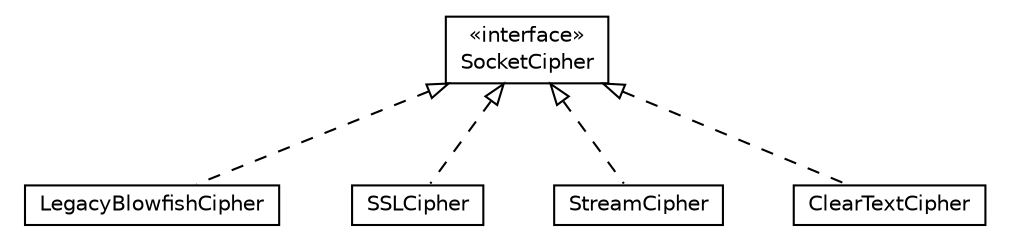 #!/usr/local/bin/dot
#
# Class diagram 
# Generated by UMLGraph version R5_6-24-gf6e263 (http://www.umlgraph.org/)
#

digraph G {
	edge [fontname="Helvetica",fontsize=10,labelfontname="Helvetica",labelfontsize=10];
	node [fontname="Helvetica",fontsize=10,shape=plaintext];
	nodesep=0.25;
	ranksep=0.5;
	// org.universAAL.ri.gateway.communication.cipher.LegacyBlowfishCipher
	c1042196 [label=<<table title="org.universAAL.ri.gateway.communication.cipher.LegacyBlowfishCipher" border="0" cellborder="1" cellspacing="0" cellpadding="2" port="p" href="./LegacyBlowfishCipher.html">
		<tr><td><table border="0" cellspacing="0" cellpadding="1">
<tr><td align="center" balign="center"> LegacyBlowfishCipher </td></tr>
		</table></td></tr>
		</table>>, URL="./LegacyBlowfishCipher.html", fontname="Helvetica", fontcolor="black", fontsize=10.0];
	// org.universAAL.ri.gateway.communication.cipher.SSLCipher
	c1042197 [label=<<table title="org.universAAL.ri.gateway.communication.cipher.SSLCipher" border="0" cellborder="1" cellspacing="0" cellpadding="2" port="p" href="./SSLCipher.html">
		<tr><td><table border="0" cellspacing="0" cellpadding="1">
<tr><td align="center" balign="center"> SSLCipher </td></tr>
		</table></td></tr>
		</table>>, URL="./SSLCipher.html", fontname="Helvetica", fontcolor="black", fontsize=10.0];
	// org.universAAL.ri.gateway.communication.cipher.StreamCipher
	c1042198 [label=<<table title="org.universAAL.ri.gateway.communication.cipher.StreamCipher" border="0" cellborder="1" cellspacing="0" cellpadding="2" port="p" href="./StreamCipher.html">
		<tr><td><table border="0" cellspacing="0" cellpadding="1">
<tr><td align="center" balign="center"> StreamCipher </td></tr>
		</table></td></tr>
		</table>>, URL="./StreamCipher.html", fontname="Helvetica", fontcolor="black", fontsize=10.0];
	// org.universAAL.ri.gateway.communication.cipher.ClearTextCipher
	c1042199 [label=<<table title="org.universAAL.ri.gateway.communication.cipher.ClearTextCipher" border="0" cellborder="1" cellspacing="0" cellpadding="2" port="p" href="./ClearTextCipher.html">
		<tr><td><table border="0" cellspacing="0" cellpadding="1">
<tr><td align="center" balign="center"> ClearTextCipher </td></tr>
		</table></td></tr>
		</table>>, URL="./ClearTextCipher.html", fontname="Helvetica", fontcolor="black", fontsize=10.0];
	// org.universAAL.ri.gateway.communication.cipher.SocketCipher
	c1042200 [label=<<table title="org.universAAL.ri.gateway.communication.cipher.SocketCipher" border="0" cellborder="1" cellspacing="0" cellpadding="2" port="p" href="./SocketCipher.html">
		<tr><td><table border="0" cellspacing="0" cellpadding="1">
<tr><td align="center" balign="center"> &#171;interface&#187; </td></tr>
<tr><td align="center" balign="center"> SocketCipher </td></tr>
		</table></td></tr>
		</table>>, URL="./SocketCipher.html", fontname="Helvetica", fontcolor="black", fontsize=10.0];
	//org.universAAL.ri.gateway.communication.cipher.LegacyBlowfishCipher implements org.universAAL.ri.gateway.communication.cipher.SocketCipher
	c1042200:p -> c1042196:p [dir=back,arrowtail=empty,style=dashed];
	//org.universAAL.ri.gateway.communication.cipher.SSLCipher implements org.universAAL.ri.gateway.communication.cipher.SocketCipher
	c1042200:p -> c1042197:p [dir=back,arrowtail=empty,style=dashed];
	//org.universAAL.ri.gateway.communication.cipher.StreamCipher implements org.universAAL.ri.gateway.communication.cipher.SocketCipher
	c1042200:p -> c1042198:p [dir=back,arrowtail=empty,style=dashed];
	//org.universAAL.ri.gateway.communication.cipher.ClearTextCipher implements org.universAAL.ri.gateway.communication.cipher.SocketCipher
	c1042200:p -> c1042199:p [dir=back,arrowtail=empty,style=dashed];
}


